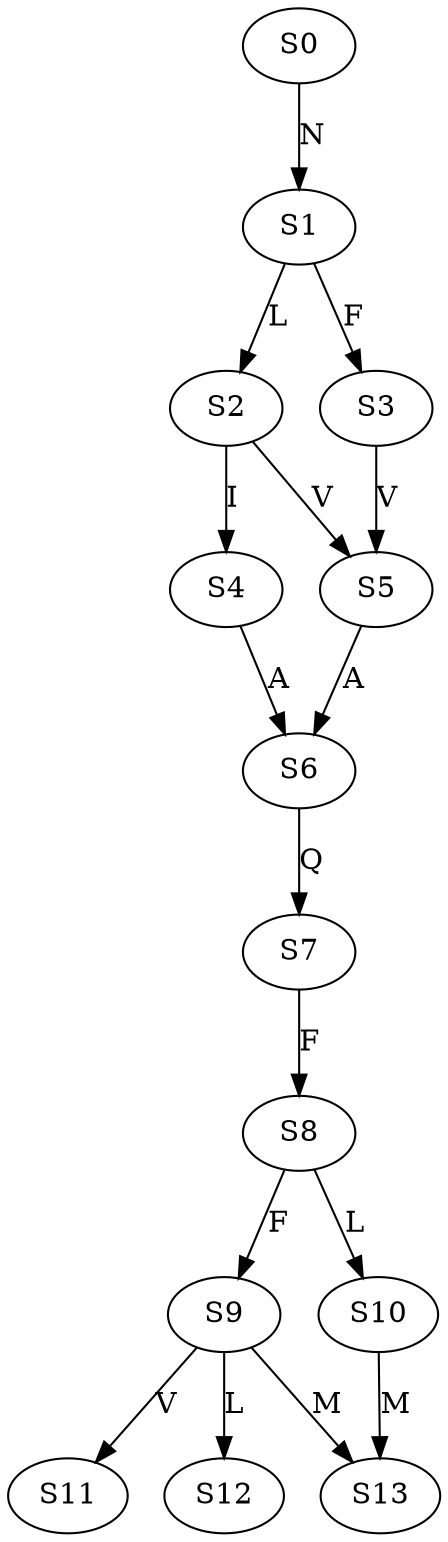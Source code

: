 strict digraph  {
	S0 -> S1 [ label = N ];
	S1 -> S2 [ label = L ];
	S1 -> S3 [ label = F ];
	S2 -> S4 [ label = I ];
	S2 -> S5 [ label = V ];
	S3 -> S5 [ label = V ];
	S4 -> S6 [ label = A ];
	S5 -> S6 [ label = A ];
	S6 -> S7 [ label = Q ];
	S7 -> S8 [ label = F ];
	S8 -> S9 [ label = F ];
	S8 -> S10 [ label = L ];
	S9 -> S11 [ label = V ];
	S9 -> S12 [ label = L ];
	S9 -> S13 [ label = M ];
	S10 -> S13 [ label = M ];
}

